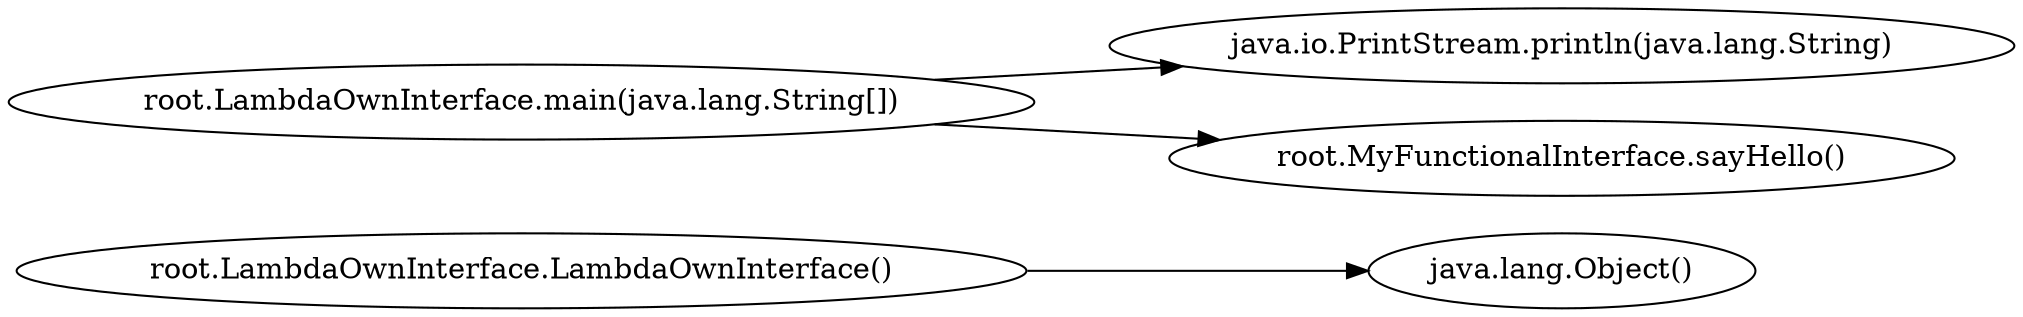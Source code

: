 digraph graphname {
rankdir="LR";
0 [label="root.LambdaOwnInterface.LambdaOwnInterface()"]
1 [label="java.lang.Object()"]
2 [label="root.LambdaOwnInterface.main(java.lang.String[])"]
4 [label="java.io.PrintStream.println(java.lang.String)"]
3 [label="root.MyFunctionalInterface.sayHello()"]
0 -> 1
2 -> 3
2 -> 4
}
